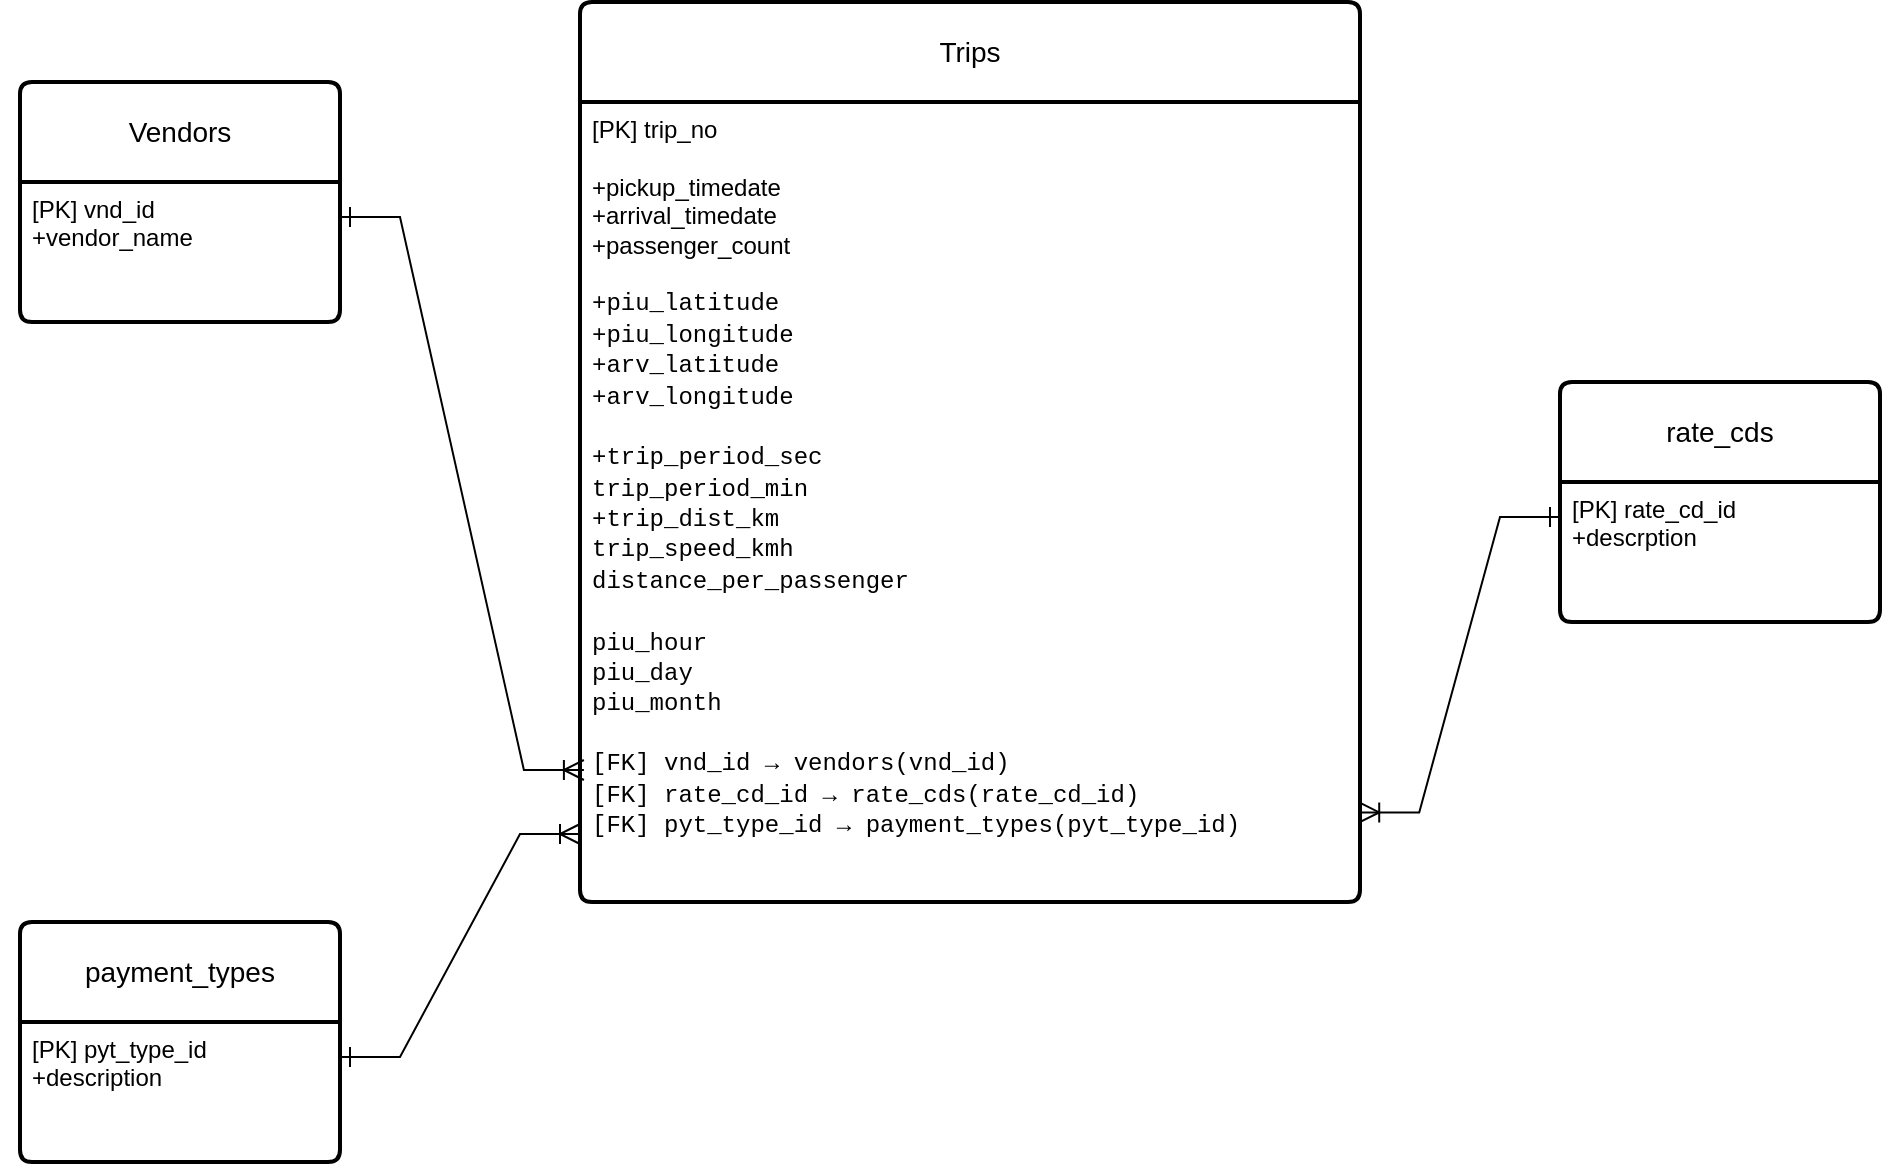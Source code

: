 <mxfile version="28.2.5">
  <diagram name="Page-1" id="FHcKv3t5OukUzqbkG1S1">
    <mxGraphModel dx="1089" dy="709" grid="1" gridSize="10" guides="1" tooltips="1" connect="1" arrows="1" fold="1" page="1" pageScale="1" pageWidth="3300" pageHeight="4681" math="0" shadow="0">
      <root>
        <mxCell id="0" />
        <mxCell id="1" parent="0" />
        <mxCell id="ZOo4b4yMg3xbej3iWocw-69" style="edgeStyle=none;curved=1;rounded=0;orthogonalLoop=1;jettySize=auto;html=1;exitX=0.5;exitY=0;exitDx=0;exitDy=0;fontSize=12;startSize=8;endSize=8;" edge="1" parent="1" source="ZOo4b4yMg3xbej3iWocw-63" target="ZOo4b4yMg3xbej3iWocw-62">
          <mxGeometry relative="1" as="geometry" />
        </mxCell>
        <mxCell id="ZOo4b4yMg3xbej3iWocw-58" value="Trips" style="swimlane;childLayout=stackLayout;horizontal=1;startSize=50;horizontalStack=0;rounded=1;fontSize=14;fontStyle=0;strokeWidth=2;resizeParent=0;resizeLast=1;shadow=0;dashed=0;align=center;arcSize=4;whiteSpace=wrap;html=1;" vertex="1" parent="1">
          <mxGeometry x="770" y="200" width="390" height="450" as="geometry" />
        </mxCell>
        <mxCell id="ZOo4b4yMg3xbej3iWocw-59" value="[PK] trip_no&lt;br&gt;&lt;br&gt;+pickup_timedate&lt;br&gt;+arrival_timedate&lt;br&gt;+passenger_count&lt;br&gt;&lt;br&gt;&lt;div&gt;&lt;font face=&quot;SF Mono, Monaco, Menlo, Courier, monospace, ui-monospace, SFMono-Regular, Menlo, Monaco, Consolas, Liberation Mono, Courier New, monospace&quot;&gt;&lt;span style=&quot;white-space: pre;&quot;&gt;+piu_latitude&lt;br&gt;+piu_longitude&lt;br&gt;+arv_latitude&lt;br&gt;+arv_longitude&lt;br&gt;&lt;br&gt;+trip_period_sec&lt;br&gt;trip_period_min&lt;br&gt;+trip_dist_km&lt;br&gt;trip_speed_kmh&lt;br&gt;distance_per_passenger&lt;br&gt;&lt;br&gt;piu_hour&lt;br&gt;&lt;/span&gt;&lt;/font&gt;&lt;span style=&quot;font-family: &amp;quot;SF Mono&amp;quot;, Monaco, Menlo, Courier, monospace, ui-monospace, SFMono-Regular, Menlo, Monaco, Consolas, &amp;quot;Liberation Mono&amp;quot;, &amp;quot;Courier New&amp;quot;, monospace; white-space: pre;&quot;&gt;piu_day&lt;br&gt;&lt;/span&gt;&lt;font face=&quot;SF Mono, Monaco, Menlo, Courier, monospace, ui-monospace, SFMono-Regular, Menlo, Monaco, Consolas, Liberation Mono, Courier New, monospace&quot;&gt;&lt;span style=&quot;white-space: pre;&quot;&gt;piu_month&lt;/span&gt;&lt;/font&gt;&lt;br&gt;&lt;br&gt;&lt;font face=&quot;SF Mono, Monaco, Menlo, Courier, monospace, ui-monospace, SFMono-Regular, Menlo, Monaco, Consolas, Liberation Mono, Courier New, monospace&quot;&gt;&lt;span style=&quot;white-space: pre;&quot;&gt;[FK] vnd_id → vendors(vnd_id)&lt;br&gt;[FK] rate_cd_id → rate_cds(rate_cd_id)&lt;br&gt;[FK] pyt_type_id → payment_types(pyt_type_id)&lt;/span&gt;&lt;/font&gt;&lt;font face=&quot;SF Mono, Monaco, Menlo, Courier, monospace, ui-monospace, SFMono-Regular, Menlo, Monaco, Consolas, Liberation Mono, Courier New, monospace&quot;&gt;&lt;span style=&quot;white-space: pre;&quot;&gt;&lt;/span&gt;&lt;/font&gt;&lt;/div&gt;" style="align=left;strokeColor=none;fillColor=none;spacingLeft=4;spacingRight=4;fontSize=12;verticalAlign=top;resizable=0;rotatable=0;part=1;html=1;whiteSpace=wrap;" vertex="1" parent="ZOo4b4yMg3xbej3iWocw-58">
          <mxGeometry y="50" width="390" height="400" as="geometry" />
        </mxCell>
        <mxCell id="ZOo4b4yMg3xbej3iWocw-62" value="payment_types" style="swimlane;childLayout=stackLayout;horizontal=1;startSize=50;horizontalStack=0;rounded=1;fontSize=14;fontStyle=0;strokeWidth=2;resizeParent=0;resizeLast=1;shadow=0;dashed=0;align=center;arcSize=4;whiteSpace=wrap;html=1;" vertex="1" parent="1">
          <mxGeometry x="490" y="660" width="160" height="120" as="geometry" />
        </mxCell>
        <mxCell id="ZOo4b4yMg3xbej3iWocw-63" value="[PK] pyt_type_id&lt;br&gt;+description" style="align=left;strokeColor=none;fillColor=none;spacingLeft=4;spacingRight=4;fontSize=12;verticalAlign=top;resizable=0;rotatable=0;part=1;html=1;whiteSpace=wrap;" vertex="1" parent="ZOo4b4yMg3xbej3iWocw-62">
          <mxGeometry y="50" width="160" height="70" as="geometry" />
        </mxCell>
        <mxCell id="ZOo4b4yMg3xbej3iWocw-64" value="rate_cds" style="swimlane;childLayout=stackLayout;horizontal=1;startSize=50;horizontalStack=0;rounded=1;fontSize=14;fontStyle=0;strokeWidth=2;resizeParent=0;resizeLast=1;shadow=0;dashed=0;align=center;arcSize=4;whiteSpace=wrap;html=1;" vertex="1" parent="1">
          <mxGeometry x="1260" y="390" width="160" height="120" as="geometry" />
        </mxCell>
        <mxCell id="ZOo4b4yMg3xbej3iWocw-65" value="[PK] rate_cd_id&lt;br&gt;+descrption" style="align=left;strokeColor=none;fillColor=none;spacingLeft=4;spacingRight=4;fontSize=12;verticalAlign=top;resizable=0;rotatable=0;part=1;html=1;whiteSpace=wrap;" vertex="1" parent="ZOo4b4yMg3xbej3iWocw-64">
          <mxGeometry y="50" width="160" height="70" as="geometry" />
        </mxCell>
        <mxCell id="ZOo4b4yMg3xbej3iWocw-66" value="Vendors" style="swimlane;childLayout=stackLayout;horizontal=1;startSize=50;horizontalStack=0;rounded=1;fontSize=14;fontStyle=0;strokeWidth=2;resizeParent=0;resizeLast=1;shadow=0;dashed=0;align=center;arcSize=4;whiteSpace=wrap;html=1;" vertex="1" parent="1">
          <mxGeometry x="490" y="240" width="160" height="120" as="geometry" />
        </mxCell>
        <mxCell id="ZOo4b4yMg3xbej3iWocw-67" value="[PK] vnd_id&lt;br&gt;+vendor_name" style="align=left;strokeColor=none;fillColor=none;spacingLeft=4;spacingRight=4;fontSize=12;verticalAlign=top;resizable=0;rotatable=0;part=1;html=1;whiteSpace=wrap;" vertex="1" parent="ZOo4b4yMg3xbej3iWocw-66">
          <mxGeometry y="50" width="160" height="70" as="geometry" />
        </mxCell>
        <mxCell id="ZOo4b4yMg3xbej3iWocw-80" style="edgeStyle=none;curved=1;rounded=0;orthogonalLoop=1;jettySize=auto;html=1;entryX=0;entryY=0.25;entryDx=0;entryDy=0;fontSize=12;startSize=8;endSize=8;" edge="1" parent="ZOo4b4yMg3xbej3iWocw-66" source="ZOo4b4yMg3xbej3iWocw-67" target="ZOo4b4yMg3xbej3iWocw-67">
          <mxGeometry relative="1" as="geometry" />
        </mxCell>
        <mxCell id="ZOo4b4yMg3xbej3iWocw-84" value="" style="edgeStyle=entityRelationEdgeStyle;fontSize=12;html=1;endArrow=ERoneToMany;rounded=0;startSize=8;endSize=8;curved=0;entryX=0.005;entryY=0.835;entryDx=0;entryDy=0;entryPerimeter=0;exitX=1;exitY=0.25;exitDx=0;exitDy=0;startArrow=ERone;startFill=0;" edge="1" parent="1" source="ZOo4b4yMg3xbej3iWocw-67" target="ZOo4b4yMg3xbej3iWocw-59">
          <mxGeometry width="100" height="100" relative="1" as="geometry">
            <mxPoint x="470" y="440" as="sourcePoint" />
            <mxPoint x="490" y="320" as="targetPoint" />
            <Array as="points">
              <mxPoint x="480" y="450" />
              <mxPoint x="520" y="500" />
              <mxPoint x="500" y="510" />
            </Array>
          </mxGeometry>
        </mxCell>
        <mxCell id="ZOo4b4yMg3xbej3iWocw-85" value="" style="edgeStyle=entityRelationEdgeStyle;fontSize=12;html=1;endArrow=ERoneToMany;rounded=0;startSize=8;endSize=8;curved=0;entryX=0.005;entryY=0.835;entryDx=0;entryDy=0;entryPerimeter=0;exitX=1;exitY=0.25;exitDx=0;exitDy=0;startArrow=ERone;startFill=0;" edge="1" parent="1" source="ZOo4b4yMg3xbej3iWocw-63">
          <mxGeometry width="100" height="100" relative="1" as="geometry">
            <mxPoint x="648" y="340" as="sourcePoint" />
            <mxPoint x="770" y="616" as="targetPoint" />
            <Array as="points">
              <mxPoint x="478" y="482" />
              <mxPoint x="518" y="532" />
              <mxPoint x="498" y="542" />
            </Array>
          </mxGeometry>
        </mxCell>
        <mxCell id="ZOo4b4yMg3xbej3iWocw-86" value="" style="edgeStyle=entityRelationEdgeStyle;fontSize=12;html=1;endArrow=ERoneToMany;rounded=0;startSize=8;endSize=8;curved=0;exitX=0;exitY=0.25;exitDx=0;exitDy=0;entryX=0.999;entryY=0.888;entryDx=0;entryDy=0;entryPerimeter=0;startArrow=ERone;startFill=0;" edge="1" parent="1" source="ZOo4b4yMg3xbej3iWocw-65" target="ZOo4b4yMg3xbej3iWocw-59">
          <mxGeometry width="100" height="100" relative="1" as="geometry">
            <mxPoint x="1240" y="550" as="sourcePoint" />
            <mxPoint x="1260" y="630" as="targetPoint" />
            <Array as="points">
              <mxPoint x="1070" y="692" />
              <mxPoint x="1110" y="742" />
              <mxPoint x="1090" y="752" />
              <mxPoint x="1300" y="600" />
            </Array>
          </mxGeometry>
        </mxCell>
      </root>
    </mxGraphModel>
  </diagram>
</mxfile>
